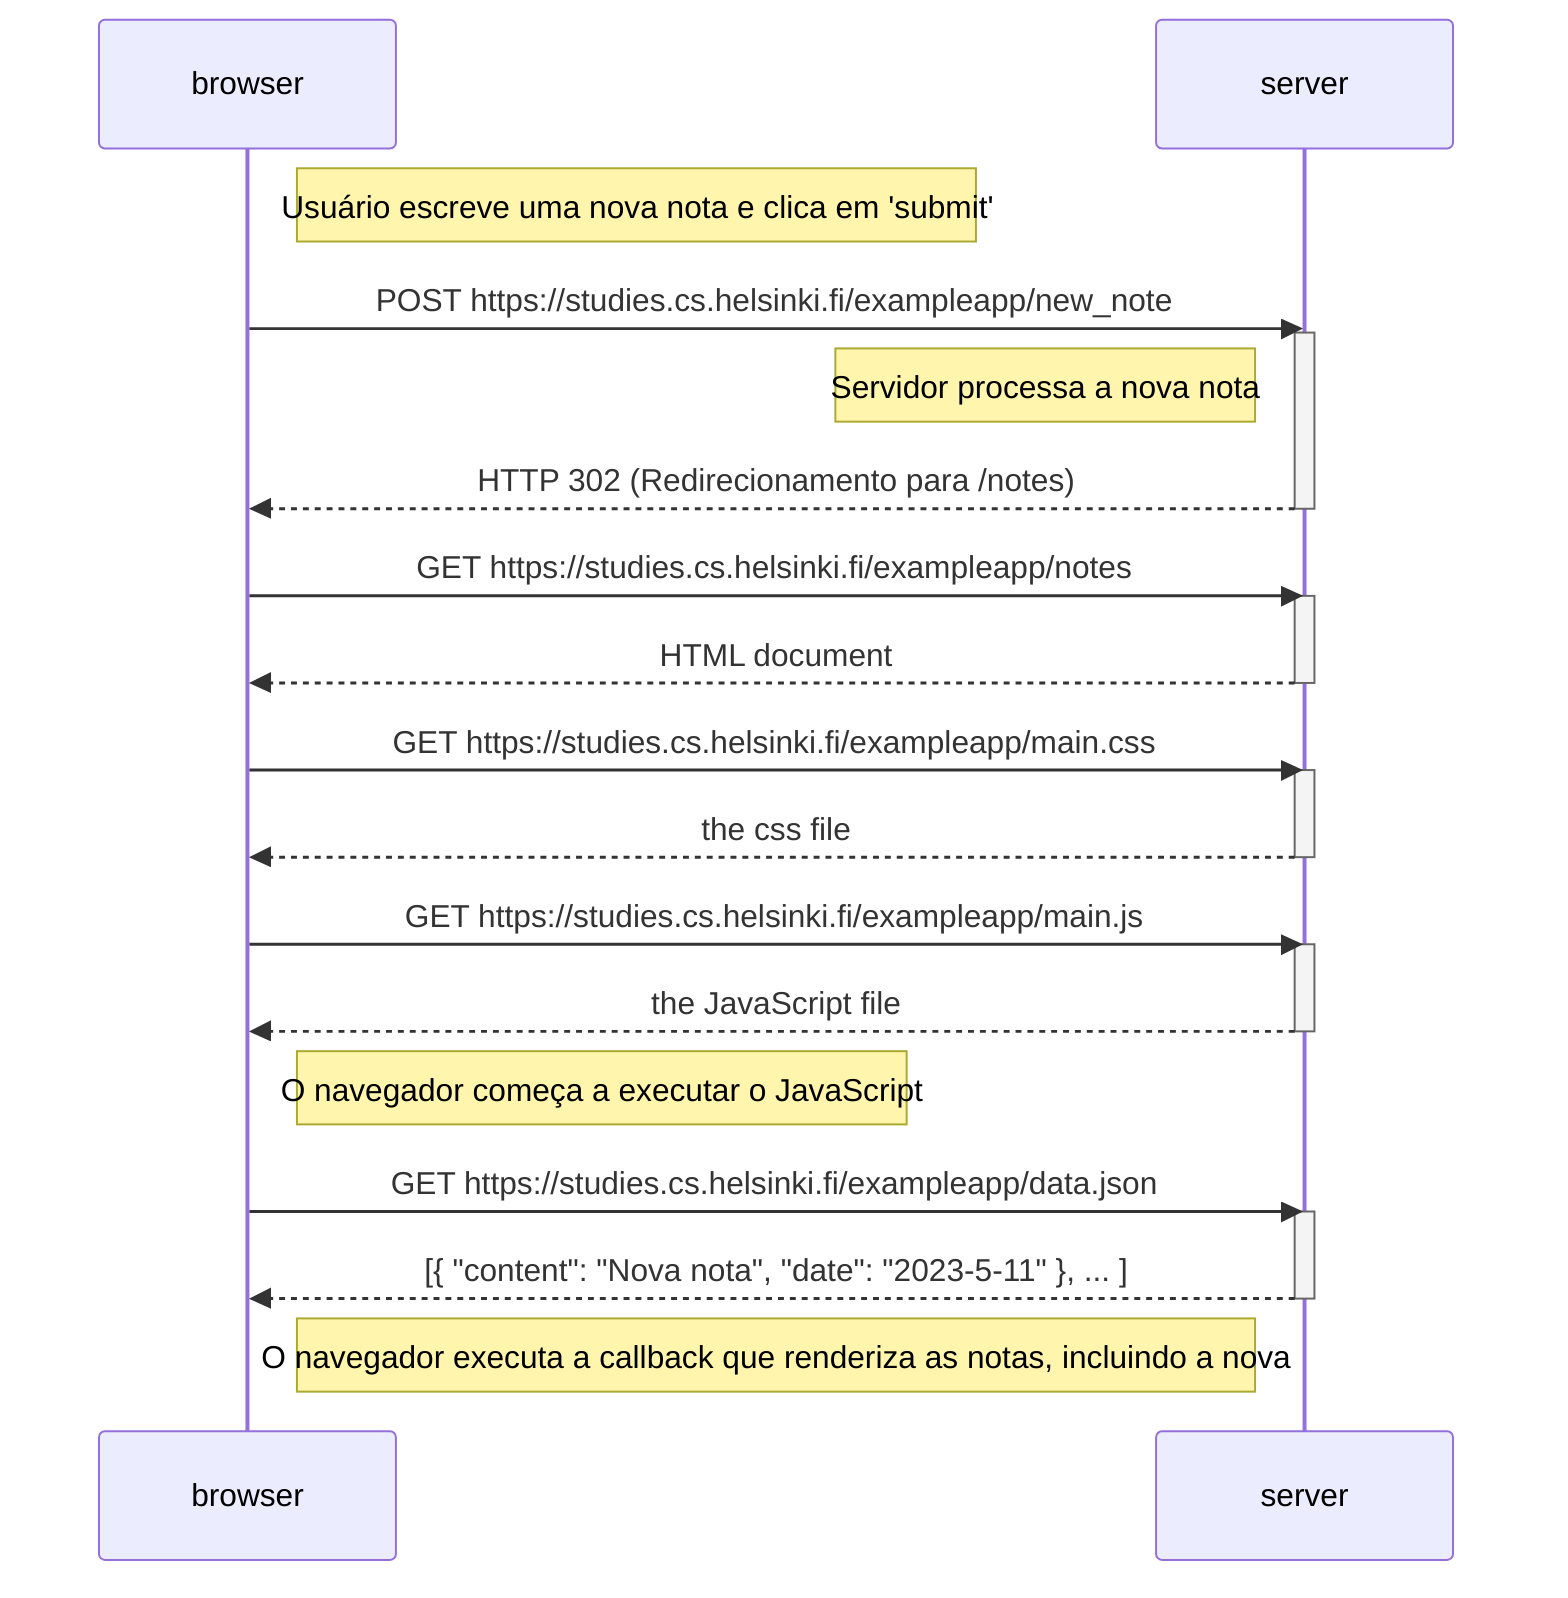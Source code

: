 sequenceDiagram
    participant browser
    participant server

    Note right of browser: Usuário escreve uma nova nota e clica em 'submit'

    browser->>server: POST https://studies.cs.helsinki.fi/exampleapp/new_note
    activate server
    Note left of server: Servidor processa a nova nota
    server-->>browser: HTTP 302 (Redirecionamento para /notes)
    deactivate server

    browser->>server: GET https://studies.cs.helsinki.fi/exampleapp/notes
    activate server
    server-->>browser: HTML document
    deactivate server

    browser->>server: GET https://studies.cs.helsinki.fi/exampleapp/main.css
    activate server
    server-->>browser: the css file
    deactivate server

    browser->>server: GET https://studies.cs.helsinki.fi/exampleapp/main.js
    activate server
    server-->>browser: the JavaScript file
    deactivate server

    Note right of browser: O navegador começa a executar o JavaScript

    browser->>server: GET https://studies.cs.helsinki.fi/exampleapp/data.json
    activate server
    server-->>browser: [{ "content": "Nova nota", "date": "2023-5-11" }, ... ]
    deactivate server

    Note right of browser: O navegador executa a callback que renderiza as notas, incluindo a nova
